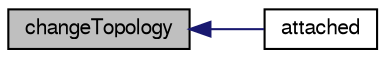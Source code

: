 digraph "changeTopology"
{
  bgcolor="transparent";
  edge [fontname="FreeSans",fontsize="10",labelfontname="FreeSans",labelfontsize="10"];
  node [fontname="FreeSans",fontsize="10",shape=record];
  rankdir="LR";
  Node500 [label="changeTopology",height=0.2,width=0.4,color="black", fillcolor="grey75", style="filled", fontcolor="black"];
  Node500 -> Node501 [dir="back",color="midnightblue",fontsize="10",style="solid",fontname="FreeSans"];
  Node501 [label="attached",height=0.2,width=0.4,color="black",URL="$a21750.html#a81139954b9600495023a917578da3d38",tooltip="Return true if attached. "];
}
